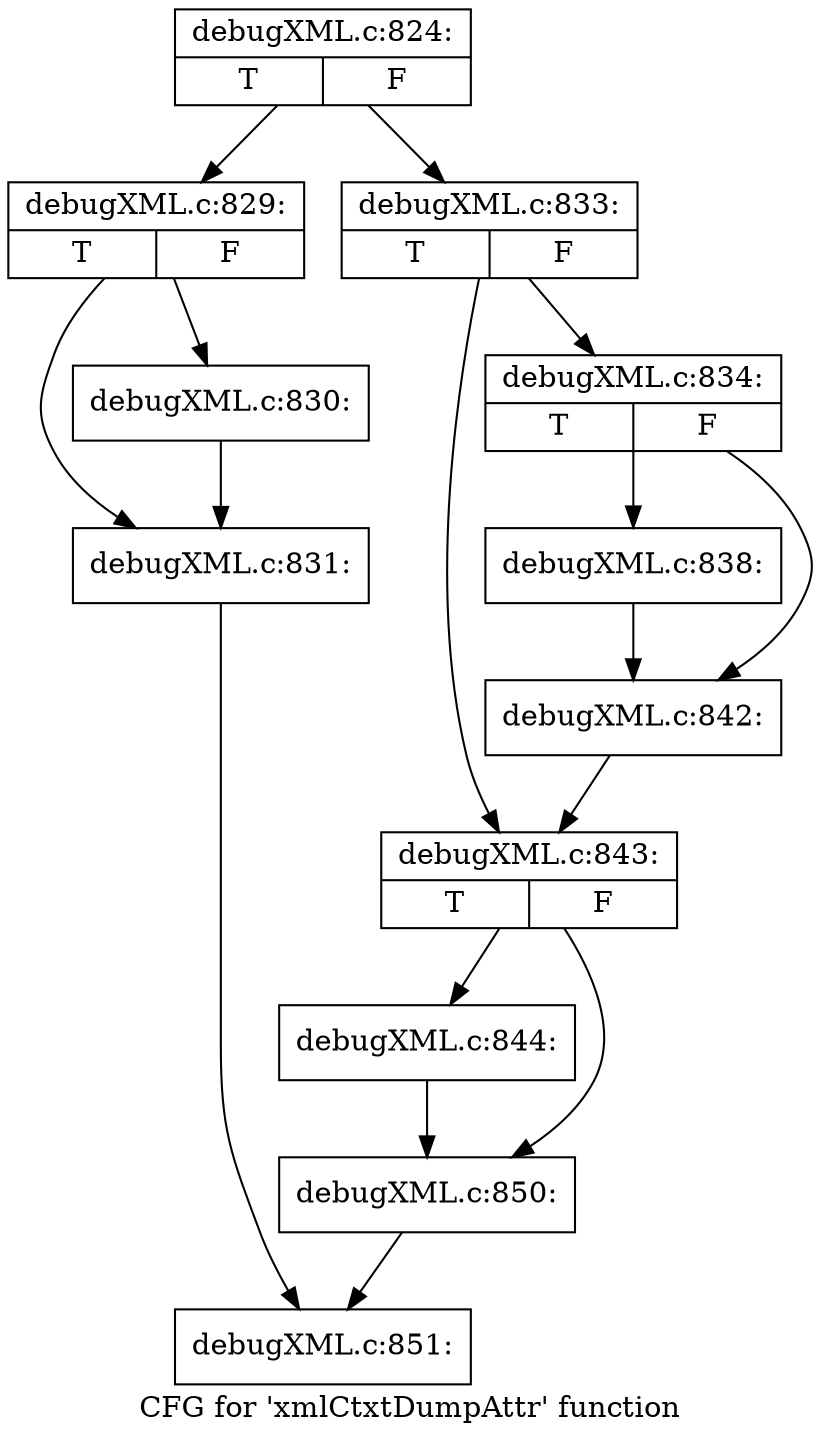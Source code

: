 digraph "CFG for 'xmlCtxtDumpAttr' function" {
	label="CFG for 'xmlCtxtDumpAttr' function";

	Node0x4a88360 [shape=record,label="{debugXML.c:824:|{<s0>T|<s1>F}}"];
	Node0x4a88360 -> Node0x4a89500;
	Node0x4a88360 -> Node0x4a89830;
	Node0x4a89500 [shape=record,label="{debugXML.c:829:|{<s0>T|<s1>F}}"];
	Node0x4a89500 -> Node0x4a89aa0;
	Node0x4a89500 -> Node0x4a89a50;
	Node0x4a89a50 [shape=record,label="{debugXML.c:830:}"];
	Node0x4a89a50 -> Node0x4a89aa0;
	Node0x4a89aa0 [shape=record,label="{debugXML.c:831:}"];
	Node0x4a89aa0 -> Node0x4a88e10;
	Node0x4a89830 [shape=record,label="{debugXML.c:833:|{<s0>T|<s1>F}}"];
	Node0x4a89830 -> Node0x4a8a260;
	Node0x4a89830 -> Node0x4a8a210;
	Node0x4a8a210 [shape=record,label="{debugXML.c:834:|{<s0>T|<s1>F}}"];
	Node0x4a8a210 -> Node0x4a8b190;
	Node0x4a8a210 -> Node0x4a8b140;
	Node0x4a8b190 [shape=record,label="{debugXML.c:838:}"];
	Node0x4a8b190 -> Node0x4a8b140;
	Node0x4a8b140 [shape=record,label="{debugXML.c:842:}"];
	Node0x4a8b140 -> Node0x4a8a260;
	Node0x4a8a260 [shape=record,label="{debugXML.c:843:|{<s0>T|<s1>F}}"];
	Node0x4a8a260 -> Node0x4a8c240;
	Node0x4a8a260 -> Node0x4a8c290;
	Node0x4a8c240 [shape=record,label="{debugXML.c:844:}"];
	Node0x4a8c240 -> Node0x4a8c290;
	Node0x4a8c290 [shape=record,label="{debugXML.c:850:}"];
	Node0x4a8c290 -> Node0x4a88e10;
	Node0x4a88e10 [shape=record,label="{debugXML.c:851:}"];
}

